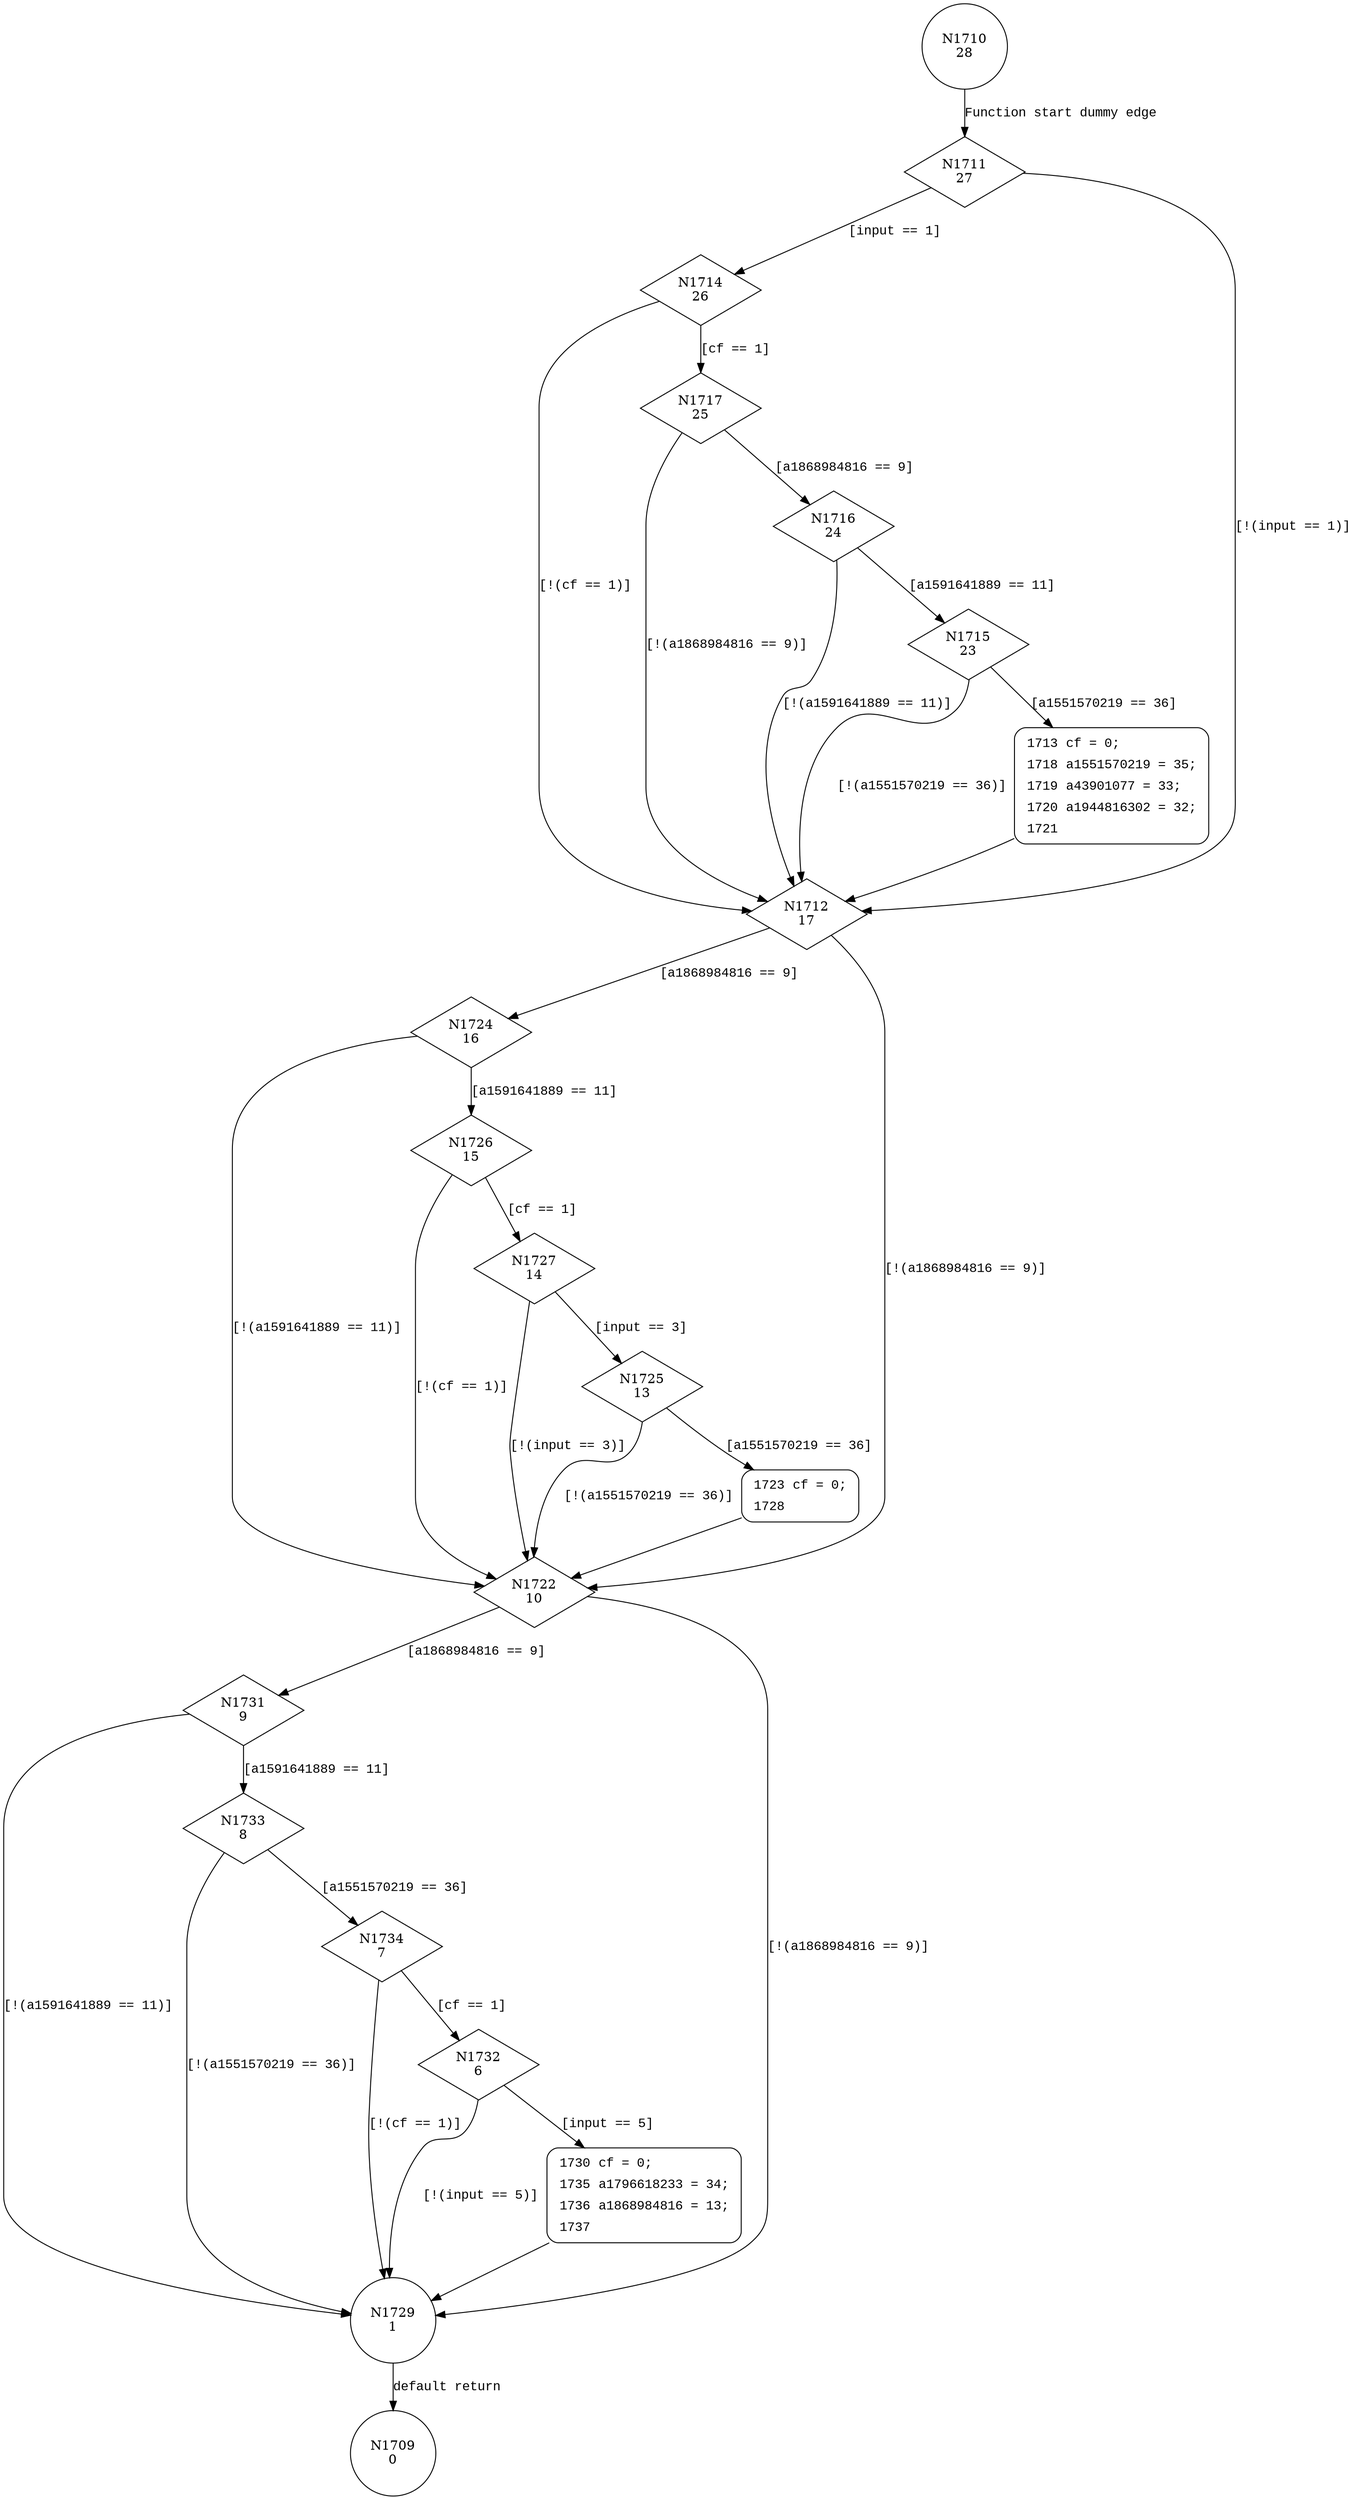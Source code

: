 digraph calculate_outputm137 {
1710 [shape="circle" label="N1710\n28"]
1711 [shape="diamond" label="N1711\n27"]
1714 [shape="diamond" label="N1714\n26"]
1712 [shape="diamond" label="N1712\n17"]
1724 [shape="diamond" label="N1724\n16"]
1722 [shape="diamond" label="N1722\n10"]
1731 [shape="diamond" label="N1731\n9"]
1729 [shape="circle" label="N1729\n1"]
1709 [shape="circle" label="N1709\n0"]
1733 [shape="diamond" label="N1733\n8"]
1734 [shape="diamond" label="N1734\n7"]
1732 [shape="diamond" label="N1732\n6"]
1730 [shape="circle" label="N1730\n5"]
1726 [shape="diamond" label="N1726\n15"]
1727 [shape="diamond" label="N1727\n14"]
1725 [shape="diamond" label="N1725\n13"]
1723 [shape="circle" label="N1723\n12"]
1717 [shape="diamond" label="N1717\n25"]
1716 [shape="diamond" label="N1716\n24"]
1715 [shape="diamond" label="N1715\n23"]
1713 [shape="circle" label="N1713\n22"]
1730 [style="filled,bold" penwidth="1" fillcolor="white" fontname="Courier New" shape="Mrecord" label=<<table border="0" cellborder="0" cellpadding="3" bgcolor="white"><tr><td align="right">1730</td><td align="left">cf = 0;</td></tr><tr><td align="right">1735</td><td align="left">a1796618233 = 34;</td></tr><tr><td align="right">1736</td><td align="left">a1868984816 = 13;</td></tr><tr><td align="right">1737</td><td align="left"></td></tr></table>>]
1730 -> 1729[label=""]
1723 [style="filled,bold" penwidth="1" fillcolor="white" fontname="Courier New" shape="Mrecord" label=<<table border="0" cellborder="0" cellpadding="3" bgcolor="white"><tr><td align="right">1723</td><td align="left">cf = 0;</td></tr><tr><td align="right">1728</td><td align="left"></td></tr></table>>]
1723 -> 1722[label=""]
1713 [style="filled,bold" penwidth="1" fillcolor="white" fontname="Courier New" shape="Mrecord" label=<<table border="0" cellborder="0" cellpadding="3" bgcolor="white"><tr><td align="right">1713</td><td align="left">cf = 0;</td></tr><tr><td align="right">1718</td><td align="left">a1551570219 = 35;</td></tr><tr><td align="right">1719</td><td align="left">a43901077 = 33;</td></tr><tr><td align="right">1720</td><td align="left">a1944816302 = 32;</td></tr><tr><td align="right">1721</td><td align="left"></td></tr></table>>]
1713 -> 1712[label=""]
1710 -> 1711 [label="Function start dummy edge" fontname="Courier New"]
1711 -> 1714 [label="[input == 1]" fontname="Courier New"]
1711 -> 1712 [label="[!(input == 1)]" fontname="Courier New"]
1712 -> 1724 [label="[a1868984816 == 9]" fontname="Courier New"]
1712 -> 1722 [label="[!(a1868984816 == 9)]" fontname="Courier New"]
1722 -> 1731 [label="[a1868984816 == 9]" fontname="Courier New"]
1722 -> 1729 [label="[!(a1868984816 == 9)]" fontname="Courier New"]
1729 -> 1709 [label="default return" fontname="Courier New"]
1731 -> 1733 [label="[a1591641889 == 11]" fontname="Courier New"]
1731 -> 1729 [label="[!(a1591641889 == 11)]" fontname="Courier New"]
1733 -> 1734 [label="[a1551570219 == 36]" fontname="Courier New"]
1733 -> 1729 [label="[!(a1551570219 == 36)]" fontname="Courier New"]
1734 -> 1732 [label="[cf == 1]" fontname="Courier New"]
1734 -> 1729 [label="[!(cf == 1)]" fontname="Courier New"]
1732 -> 1730 [label="[input == 5]" fontname="Courier New"]
1732 -> 1729 [label="[!(input == 5)]" fontname="Courier New"]
1724 -> 1726 [label="[a1591641889 == 11]" fontname="Courier New"]
1724 -> 1722 [label="[!(a1591641889 == 11)]" fontname="Courier New"]
1726 -> 1727 [label="[cf == 1]" fontname="Courier New"]
1726 -> 1722 [label="[!(cf == 1)]" fontname="Courier New"]
1727 -> 1725 [label="[input == 3]" fontname="Courier New"]
1727 -> 1722 [label="[!(input == 3)]" fontname="Courier New"]
1725 -> 1723 [label="[a1551570219 == 36]" fontname="Courier New"]
1725 -> 1722 [label="[!(a1551570219 == 36)]" fontname="Courier New"]
1714 -> 1717 [label="[cf == 1]" fontname="Courier New"]
1714 -> 1712 [label="[!(cf == 1)]" fontname="Courier New"]
1717 -> 1716 [label="[a1868984816 == 9]" fontname="Courier New"]
1717 -> 1712 [label="[!(a1868984816 == 9)]" fontname="Courier New"]
1716 -> 1715 [label="[a1591641889 == 11]" fontname="Courier New"]
1716 -> 1712 [label="[!(a1591641889 == 11)]" fontname="Courier New"]
1715 -> 1713 [label="[a1551570219 == 36]" fontname="Courier New"]
1715 -> 1712 [label="[!(a1551570219 == 36)]" fontname="Courier New"]
}